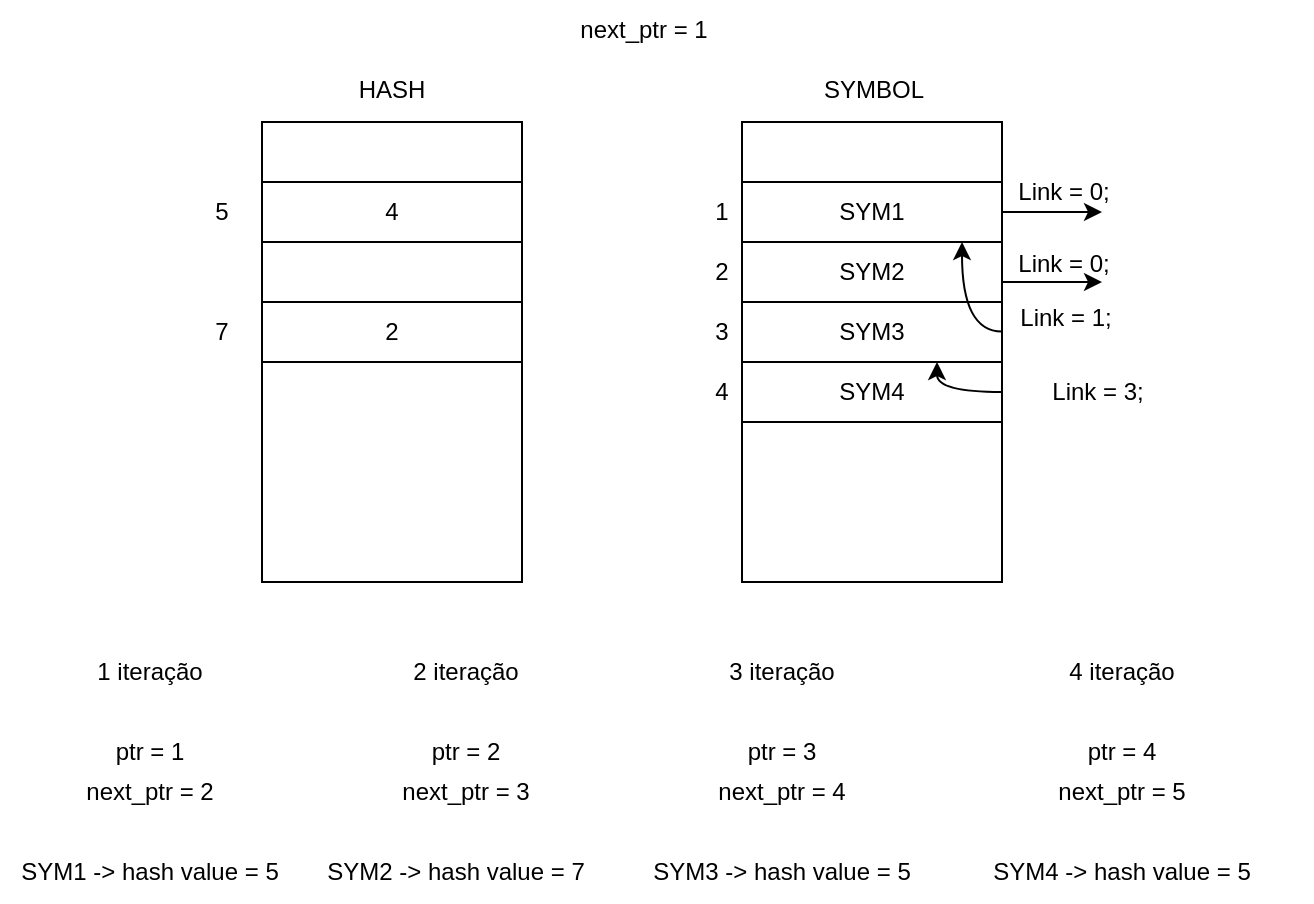 <mxfile version="24.0.4" type="device">
  <diagram name="Página-1" id="MkZZTjGYwHf3h6-hp3L1">
    <mxGraphModel dx="1195" dy="725" grid="1" gridSize="10" guides="1" tooltips="1" connect="1" arrows="1" fold="1" page="1" pageScale="1" pageWidth="827" pageHeight="1169" math="0" shadow="0">
      <root>
        <mxCell id="0" />
        <mxCell id="1" parent="0" />
        <mxCell id="Eb2iAlWk6COwyuMoocbI-1" value="" style="rounded=0;whiteSpace=wrap;html=1;rotation=-180;direction=south;" parent="1" vertex="1">
          <mxGeometry x="250" y="90" width="130" height="230" as="geometry" />
        </mxCell>
        <mxCell id="Eb2iAlWk6COwyuMoocbI-2" value="" style="rounded=0;whiteSpace=wrap;html=1;rotation=-180;direction=south;" parent="1" vertex="1">
          <mxGeometry x="490" y="90" width="130" height="230" as="geometry" />
        </mxCell>
        <mxCell id="Eb2iAlWk6COwyuMoocbI-3" value="4" style="rounded=0;whiteSpace=wrap;html=1;" parent="1" vertex="1">
          <mxGeometry x="250" y="120" width="130" height="30" as="geometry" />
        </mxCell>
        <mxCell id="Eb2iAlWk6COwyuMoocbI-4" value="5" style="text;html=1;align=center;verticalAlign=middle;whiteSpace=wrap;rounded=0;" parent="1" vertex="1">
          <mxGeometry x="200" y="120" width="60" height="30" as="geometry" />
        </mxCell>
        <mxCell id="Eb2iAlWk6COwyuMoocbI-5" value="SYM1 -&amp;gt; hash value = 5" style="text;html=1;align=center;verticalAlign=middle;whiteSpace=wrap;rounded=0;" parent="1" vertex="1">
          <mxGeometry x="119" y="450" width="150" height="30" as="geometry" />
        </mxCell>
        <mxCell id="Eb2iAlWk6COwyuMoocbI-6" value="SYM3 -&amp;gt; hash value = 5" style="text;html=1;align=center;verticalAlign=middle;whiteSpace=wrap;rounded=0;" parent="1" vertex="1">
          <mxGeometry x="415" y="450" width="190" height="30" as="geometry" />
        </mxCell>
        <mxCell id="Eb2iAlWk6COwyuMoocbI-7" value="1 iteração" style="text;html=1;align=center;verticalAlign=middle;whiteSpace=wrap;rounded=0;" parent="1" vertex="1">
          <mxGeometry x="144" y="350" width="100" height="30" as="geometry" />
        </mxCell>
        <mxCell id="Eb2iAlWk6COwyuMoocbI-8" value="ptr = 1" style="text;html=1;align=center;verticalAlign=middle;whiteSpace=wrap;rounded=0;" parent="1" vertex="1">
          <mxGeometry x="164" y="390" width="60" height="30" as="geometry" />
        </mxCell>
        <mxCell id="Eb2iAlWk6COwyuMoocbI-9" value="next_ptr = 2" style="text;html=1;align=center;verticalAlign=middle;whiteSpace=wrap;rounded=0;" parent="1" vertex="1">
          <mxGeometry x="154" y="410" width="80" height="30" as="geometry" />
        </mxCell>
        <mxCell id="Eb2iAlWk6COwyuMoocbI-10" value="2 iteração" style="text;html=1;align=center;verticalAlign=middle;whiteSpace=wrap;rounded=0;" parent="1" vertex="1">
          <mxGeometry x="302" y="350" width="100" height="30" as="geometry" />
        </mxCell>
        <mxCell id="Eb2iAlWk6COwyuMoocbI-11" value="ptr = 2" style="text;html=1;align=center;verticalAlign=middle;whiteSpace=wrap;rounded=0;" parent="1" vertex="1">
          <mxGeometry x="322" y="390" width="60" height="30" as="geometry" />
        </mxCell>
        <mxCell id="Eb2iAlWk6COwyuMoocbI-12" value="next_ptr = 3" style="text;html=1;align=center;verticalAlign=middle;whiteSpace=wrap;rounded=0;" parent="1" vertex="1">
          <mxGeometry x="312" y="410" width="80" height="30" as="geometry" />
        </mxCell>
        <mxCell id="Eb2iAlWk6COwyuMoocbI-13" value="SYM1" style="rounded=0;whiteSpace=wrap;html=1;" parent="1" vertex="1">
          <mxGeometry x="490" y="120" width="130" height="30" as="geometry" />
        </mxCell>
        <mxCell id="Eb2iAlWk6COwyuMoocbI-14" value="1" style="text;html=1;align=center;verticalAlign=middle;whiteSpace=wrap;rounded=0;" parent="1" vertex="1">
          <mxGeometry x="450" y="120" width="60" height="30" as="geometry" />
        </mxCell>
        <mxCell id="Eb2iAlWk6COwyuMoocbI-15" value="" style="endArrow=classic;html=1;rounded=0;exitX=1;exitY=0.5;exitDx=0;exitDy=0;" parent="1" source="Eb2iAlWk6COwyuMoocbI-13" edge="1">
          <mxGeometry width="50" height="50" relative="1" as="geometry">
            <mxPoint x="650" y="160" as="sourcePoint" />
            <mxPoint x="670" y="135" as="targetPoint" />
          </mxGeometry>
        </mxCell>
        <mxCell id="Eb2iAlWk6COwyuMoocbI-17" value="Link = 0;" style="text;html=1;align=center;verticalAlign=middle;whiteSpace=wrap;rounded=0;" parent="1" vertex="1">
          <mxGeometry x="586" y="110" width="130" height="30" as="geometry" />
        </mxCell>
        <mxCell id="Eb2iAlWk6COwyuMoocbI-21" value="SYM2 -&amp;gt; hash value = 7" style="text;html=1;align=center;verticalAlign=middle;whiteSpace=wrap;rounded=0;" parent="1" vertex="1">
          <mxGeometry x="252" y="450" width="190" height="30" as="geometry" />
        </mxCell>
        <mxCell id="Eb2iAlWk6COwyuMoocbI-22" value="SYM2" style="rounded=0;whiteSpace=wrap;html=1;" parent="1" vertex="1">
          <mxGeometry x="490" y="150" width="130" height="30" as="geometry" />
        </mxCell>
        <mxCell id="Eb2iAlWk6COwyuMoocbI-23" value="2" style="rounded=0;whiteSpace=wrap;html=1;" parent="1" vertex="1">
          <mxGeometry x="250" y="180" width="130" height="30" as="geometry" />
        </mxCell>
        <mxCell id="Eb2iAlWk6COwyuMoocbI-24" value="7" style="text;html=1;align=center;verticalAlign=middle;whiteSpace=wrap;rounded=0;" parent="1" vertex="1">
          <mxGeometry x="200" y="180" width="60" height="30" as="geometry" />
        </mxCell>
        <mxCell id="Eb2iAlWk6COwyuMoocbI-25" value="3 iteração" style="text;html=1;align=center;verticalAlign=middle;whiteSpace=wrap;rounded=0;" parent="1" vertex="1">
          <mxGeometry x="460" y="350" width="100" height="30" as="geometry" />
        </mxCell>
        <mxCell id="Eb2iAlWk6COwyuMoocbI-26" value="ptr = 3" style="text;html=1;align=center;verticalAlign=middle;whiteSpace=wrap;rounded=0;" parent="1" vertex="1">
          <mxGeometry x="480" y="390" width="60" height="30" as="geometry" />
        </mxCell>
        <mxCell id="Eb2iAlWk6COwyuMoocbI-27" value="next_ptr = 4" style="text;html=1;align=center;verticalAlign=middle;whiteSpace=wrap;rounded=0;" parent="1" vertex="1">
          <mxGeometry x="470" y="410" width="80" height="30" as="geometry" />
        </mxCell>
        <mxCell id="Eb2iAlWk6COwyuMoocbI-28" value="2" style="text;html=1;align=center;verticalAlign=middle;whiteSpace=wrap;rounded=0;" parent="1" vertex="1">
          <mxGeometry x="450" y="150" width="60" height="30" as="geometry" />
        </mxCell>
        <mxCell id="Eb2iAlWk6COwyuMoocbI-29" value="3" style="text;html=1;align=center;verticalAlign=middle;whiteSpace=wrap;rounded=0;" parent="1" vertex="1">
          <mxGeometry x="450" y="180" width="60" height="30" as="geometry" />
        </mxCell>
        <mxCell id="Eb2iAlWk6COwyuMoocbI-30" value="SYM3" style="rounded=0;whiteSpace=wrap;html=1;" parent="1" vertex="1">
          <mxGeometry x="490" y="180" width="130" height="30" as="geometry" />
        </mxCell>
        <mxCell id="Eb2iAlWk6COwyuMoocbI-31" value="Link = 0;" style="text;html=1;align=center;verticalAlign=middle;whiteSpace=wrap;rounded=0;" parent="1" vertex="1">
          <mxGeometry x="586" y="146" width="130" height="30" as="geometry" />
        </mxCell>
        <mxCell id="Eb2iAlWk6COwyuMoocbI-32" value="" style="endArrow=classic;html=1;rounded=0;exitX=1;exitY=0.5;exitDx=0;exitDy=0;" parent="1" edge="1">
          <mxGeometry width="50" height="50" relative="1" as="geometry">
            <mxPoint x="620" y="170" as="sourcePoint" />
            <mxPoint x="670" y="170" as="targetPoint" />
          </mxGeometry>
        </mxCell>
        <mxCell id="Eb2iAlWk6COwyuMoocbI-33" value="" style="endArrow=classic;html=1;rounded=0;exitX=1;exitY=0.5;exitDx=0;exitDy=0;edgeStyle=orthogonalEdgeStyle;curved=1;" parent="1" target="Eb2iAlWk6COwyuMoocbI-13" edge="1">
          <mxGeometry width="50" height="50" relative="1" as="geometry">
            <mxPoint x="620" y="194.76" as="sourcePoint" />
            <mxPoint x="670" y="194.76" as="targetPoint" />
            <Array as="points">
              <mxPoint x="600" y="195" />
            </Array>
          </mxGeometry>
        </mxCell>
        <mxCell id="Eb2iAlWk6COwyuMoocbI-34" value="Link = 1;" style="text;html=1;align=center;verticalAlign=middle;whiteSpace=wrap;rounded=0;" parent="1" vertex="1">
          <mxGeometry x="587" y="173" width="130" height="30" as="geometry" />
        </mxCell>
        <mxCell id="Eb2iAlWk6COwyuMoocbI-35" value="HASH" style="text;html=1;align=center;verticalAlign=middle;whiteSpace=wrap;rounded=0;" parent="1" vertex="1">
          <mxGeometry x="285" y="59" width="60" height="30" as="geometry" />
        </mxCell>
        <mxCell id="Eb2iAlWk6COwyuMoocbI-36" value="SYMBOL" style="text;html=1;align=center;verticalAlign=middle;whiteSpace=wrap;rounded=0;" parent="1" vertex="1">
          <mxGeometry x="526" y="59" width="60" height="30" as="geometry" />
        </mxCell>
        <mxCell id="Eb2iAlWk6COwyuMoocbI-37" value="SYM4 -&amp;gt; hash value = 5" style="text;html=1;align=center;verticalAlign=middle;whiteSpace=wrap;rounded=0;" parent="1" vertex="1">
          <mxGeometry x="585" y="450" width="190" height="30" as="geometry" />
        </mxCell>
        <mxCell id="Eb2iAlWk6COwyuMoocbI-38" value="4 iteração" style="text;html=1;align=center;verticalAlign=middle;whiteSpace=wrap;rounded=0;" parent="1" vertex="1">
          <mxGeometry x="630" y="350" width="100" height="30" as="geometry" />
        </mxCell>
        <mxCell id="Eb2iAlWk6COwyuMoocbI-39" value="ptr = 4" style="text;html=1;align=center;verticalAlign=middle;whiteSpace=wrap;rounded=0;" parent="1" vertex="1">
          <mxGeometry x="650" y="390" width="60" height="30" as="geometry" />
        </mxCell>
        <mxCell id="Eb2iAlWk6COwyuMoocbI-40" value="next_ptr = 5" style="text;html=1;align=center;verticalAlign=middle;whiteSpace=wrap;rounded=0;" parent="1" vertex="1">
          <mxGeometry x="640" y="410" width="80" height="30" as="geometry" />
        </mxCell>
        <mxCell id="Eb2iAlWk6COwyuMoocbI-42" value="SYM4" style="rounded=0;whiteSpace=wrap;html=1;" parent="1" vertex="1">
          <mxGeometry x="490" y="210" width="130" height="30" as="geometry" />
        </mxCell>
        <mxCell id="Eb2iAlWk6COwyuMoocbI-43" value="4" style="text;html=1;align=center;verticalAlign=middle;whiteSpace=wrap;rounded=0;" parent="1" vertex="1">
          <mxGeometry x="450" y="210" width="60" height="30" as="geometry" />
        </mxCell>
        <mxCell id="Eb2iAlWk6COwyuMoocbI-44" style="edgeStyle=orthogonalEdgeStyle;rounded=0;orthogonalLoop=1;jettySize=auto;html=1;exitX=1;exitY=0.5;exitDx=0;exitDy=0;entryX=0.75;entryY=0;entryDx=0;entryDy=0;curved=1;" parent="1" source="Eb2iAlWk6COwyuMoocbI-42" target="Eb2iAlWk6COwyuMoocbI-42" edge="1">
          <mxGeometry relative="1" as="geometry" />
        </mxCell>
        <mxCell id="Eb2iAlWk6COwyuMoocbI-45" value="Link = 3;" style="text;html=1;align=center;verticalAlign=middle;whiteSpace=wrap;rounded=0;" parent="1" vertex="1">
          <mxGeometry x="620" y="210" width="96" height="30" as="geometry" />
        </mxCell>
        <mxCell id="M2UrZuWYQ1DtIHliWYc_-2" value="next_ptr = 1" style="text;html=1;align=center;verticalAlign=middle;whiteSpace=wrap;rounded=0;" vertex="1" parent="1">
          <mxGeometry x="401" y="29" width="80" height="30" as="geometry" />
        </mxCell>
      </root>
    </mxGraphModel>
  </diagram>
</mxfile>
